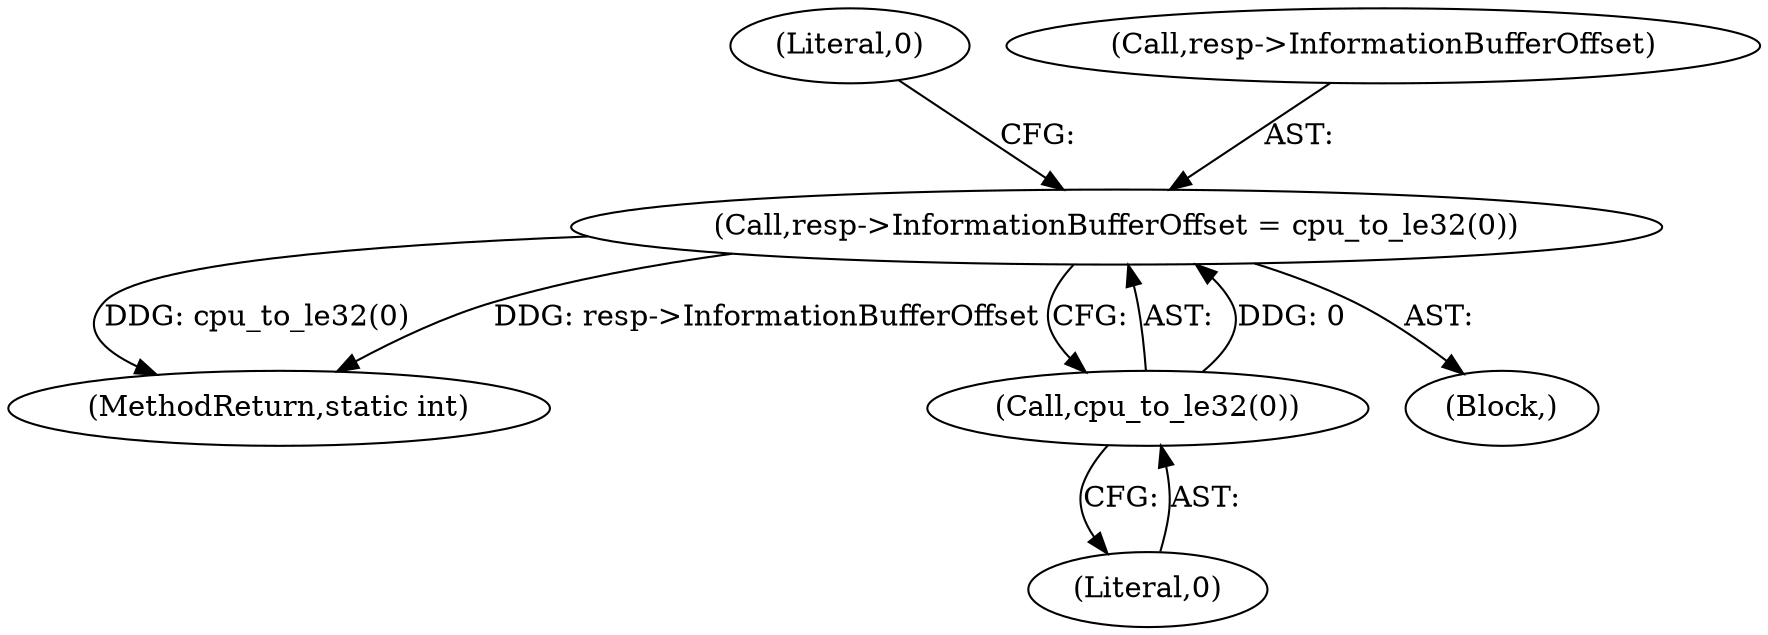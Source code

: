 digraph "0_qemu_fe3c546c5ff2a6210f9a4d8561cc64051ca8603e@pointer" {
"1000219" [label="(Call,resp->InformationBufferOffset = cpu_to_le32(0))"];
"1000223" [label="(Call,cpu_to_le32(0))"];
"1000226" [label="(Literal,0)"];
"1000259" [label="(MethodReturn,static int)"];
"1000224" [label="(Literal,0)"];
"1000223" [label="(Call,cpu_to_le32(0))"];
"1000220" [label="(Call,resp->InformationBufferOffset)"];
"1000206" [label="(Block,)"];
"1000219" [label="(Call,resp->InformationBufferOffset = cpu_to_le32(0))"];
"1000219" -> "1000206"  [label="AST: "];
"1000219" -> "1000223"  [label="CFG: "];
"1000220" -> "1000219"  [label="AST: "];
"1000223" -> "1000219"  [label="AST: "];
"1000226" -> "1000219"  [label="CFG: "];
"1000219" -> "1000259"  [label="DDG: cpu_to_le32(0)"];
"1000219" -> "1000259"  [label="DDG: resp->InformationBufferOffset"];
"1000223" -> "1000219"  [label="DDG: 0"];
"1000223" -> "1000224"  [label="CFG: "];
"1000224" -> "1000223"  [label="AST: "];
}
